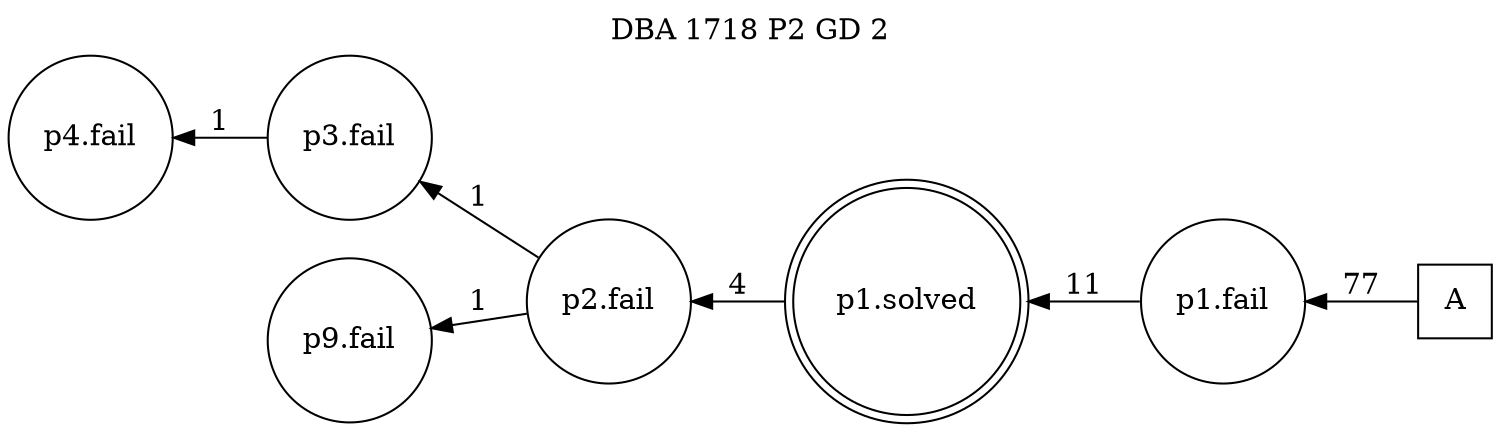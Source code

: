 digraph DBA_1718_P2_GD_2 {
labelloc="tl"
label= " DBA 1718 P2 GD 2 "
rankdir="RL";
graph [ size=" 10 , 10 !"]

"A" [shape="square" label="A"]
"p1.fail" [shape="circle" label="p1.fail"]
"p1.solved" [shape="doublecircle" label="p1.solved"]
"p2.fail" [shape="circle" label="p2.fail"]
"p3.fail" [shape="circle" label="p3.fail"]
"p4.fail" [shape="circle" label="p4.fail"]
"p9.fail" [shape="circle" label="p9.fail"]
"A" -> "p1.fail" [ label=77]
"p1.fail" -> "p1.solved" [ label=11]
"p1.solved" -> "p2.fail" [ label=4]
"p2.fail" -> "p3.fail" [ label=1]
"p2.fail" -> "p9.fail" [ label=1]
"p3.fail" -> "p4.fail" [ label=1]
}
